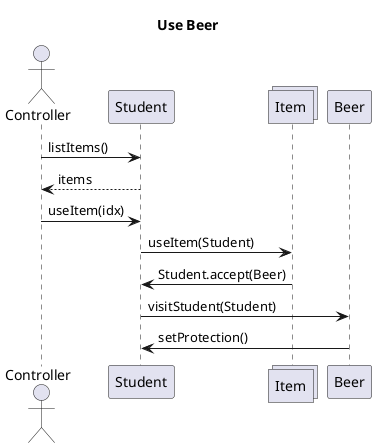 @startuml
title Use Beer

collections Item order 20
participant Student order 10
participant Beer order 50
actor Controller

    Controller -> Student : listItems()
    Controller <-- Student : items
    Controller -> Student : useItem(idx)

        Student -> Item : useItem(Student)
        Item -> Student : Student.accept(Beer)
        Student -> Beer : visitStudent(Student)
        Student <- Beer : setProtection()
@enduml